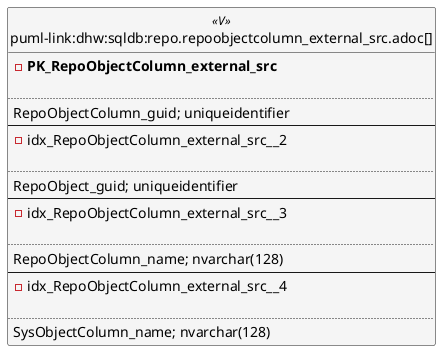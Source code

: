 @startuml
left to right direction
'top to bottom direction
hide circle
'avoide "." issues:
set namespaceSeparator none


skinparam class {
  BackgroundColor White
  BackgroundColor<<FN>> Yellow
  BackgroundColor<<FS>> Yellow
  BackgroundColor<<FT>> LightGray
  BackgroundColor<<IF>> Yellow
  BackgroundColor<<IS>> Yellow
  BackgroundColor<<P>> Aqua
  BackgroundColor<<PC>> Aqua
  BackgroundColor<<SN>> Yellow
  BackgroundColor<<SO>> SlateBlue
  BackgroundColor<<TF>> LightGray
  BackgroundColor<<TR>> Tomato
  BackgroundColor<<U>> White
  BackgroundColor<<V>> WhiteSmoke
  BackgroundColor<<X>> Aqua
  BackgroundColor<<external>> AliceBlue
}


entity "puml-link:dhw:sqldb:repo.repoobjectcolumn_external_src.adoc[]" as repo.RepoObjectColumn_external_src << V >> {
- **PK_RepoObjectColumn_external_src**

..
RepoObjectColumn_guid; uniqueidentifier
--
- idx_RepoObjectColumn_external_src__2

..
RepoObject_guid; uniqueidentifier
--
- idx_RepoObjectColumn_external_src__3

..
RepoObjectColumn_name; nvarchar(128)
--
- idx_RepoObjectColumn_external_src__4

..
SysObjectColumn_name; nvarchar(128)
}


@enduml


